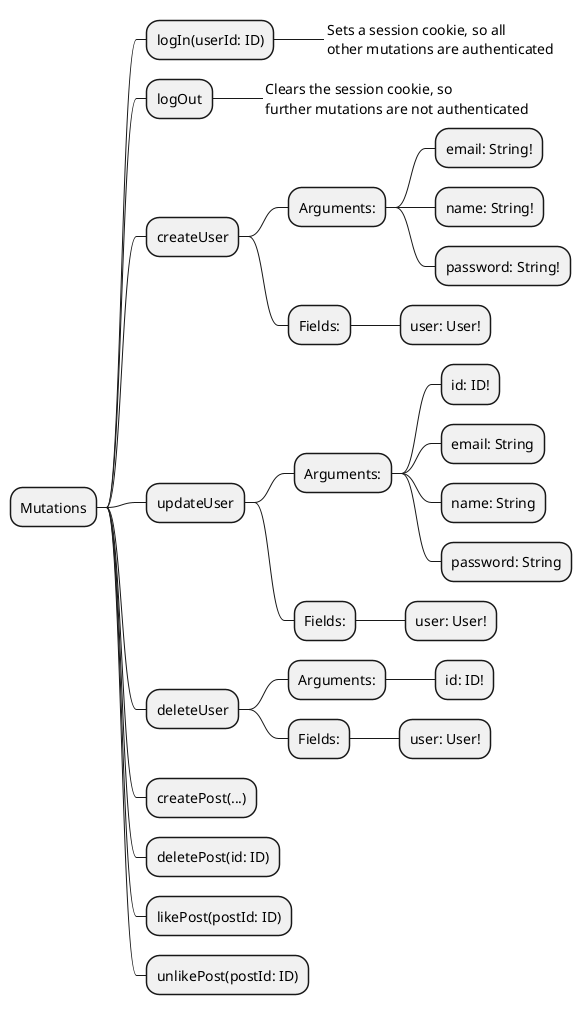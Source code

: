 @startuml SchemaMutations

@startmindmap

* Mutations
** logIn(userId: ID)
***_:Sets a session cookie, so all
other mutations are authenticated;
** logOut
***_:Clears the session cookie, so
further mutations are not authenticated;
** createUser
*** Arguments:
**** email: String!
**** name: String!
**** password: String!
*** Fields:
**** user: User!
** updateUser
*** Arguments:
**** id: ID!
**** email: String
**** name: String
**** password: String
*** Fields:
**** user: User!
** deleteUser
*** Arguments:
**** id: ID!
*** Fields:
**** user: User!
** createPost(...)
** deletePost(id: ID)
** likePost(postId: ID)
** unlikePost(postId: ID)

@endmindmap

@enduml
